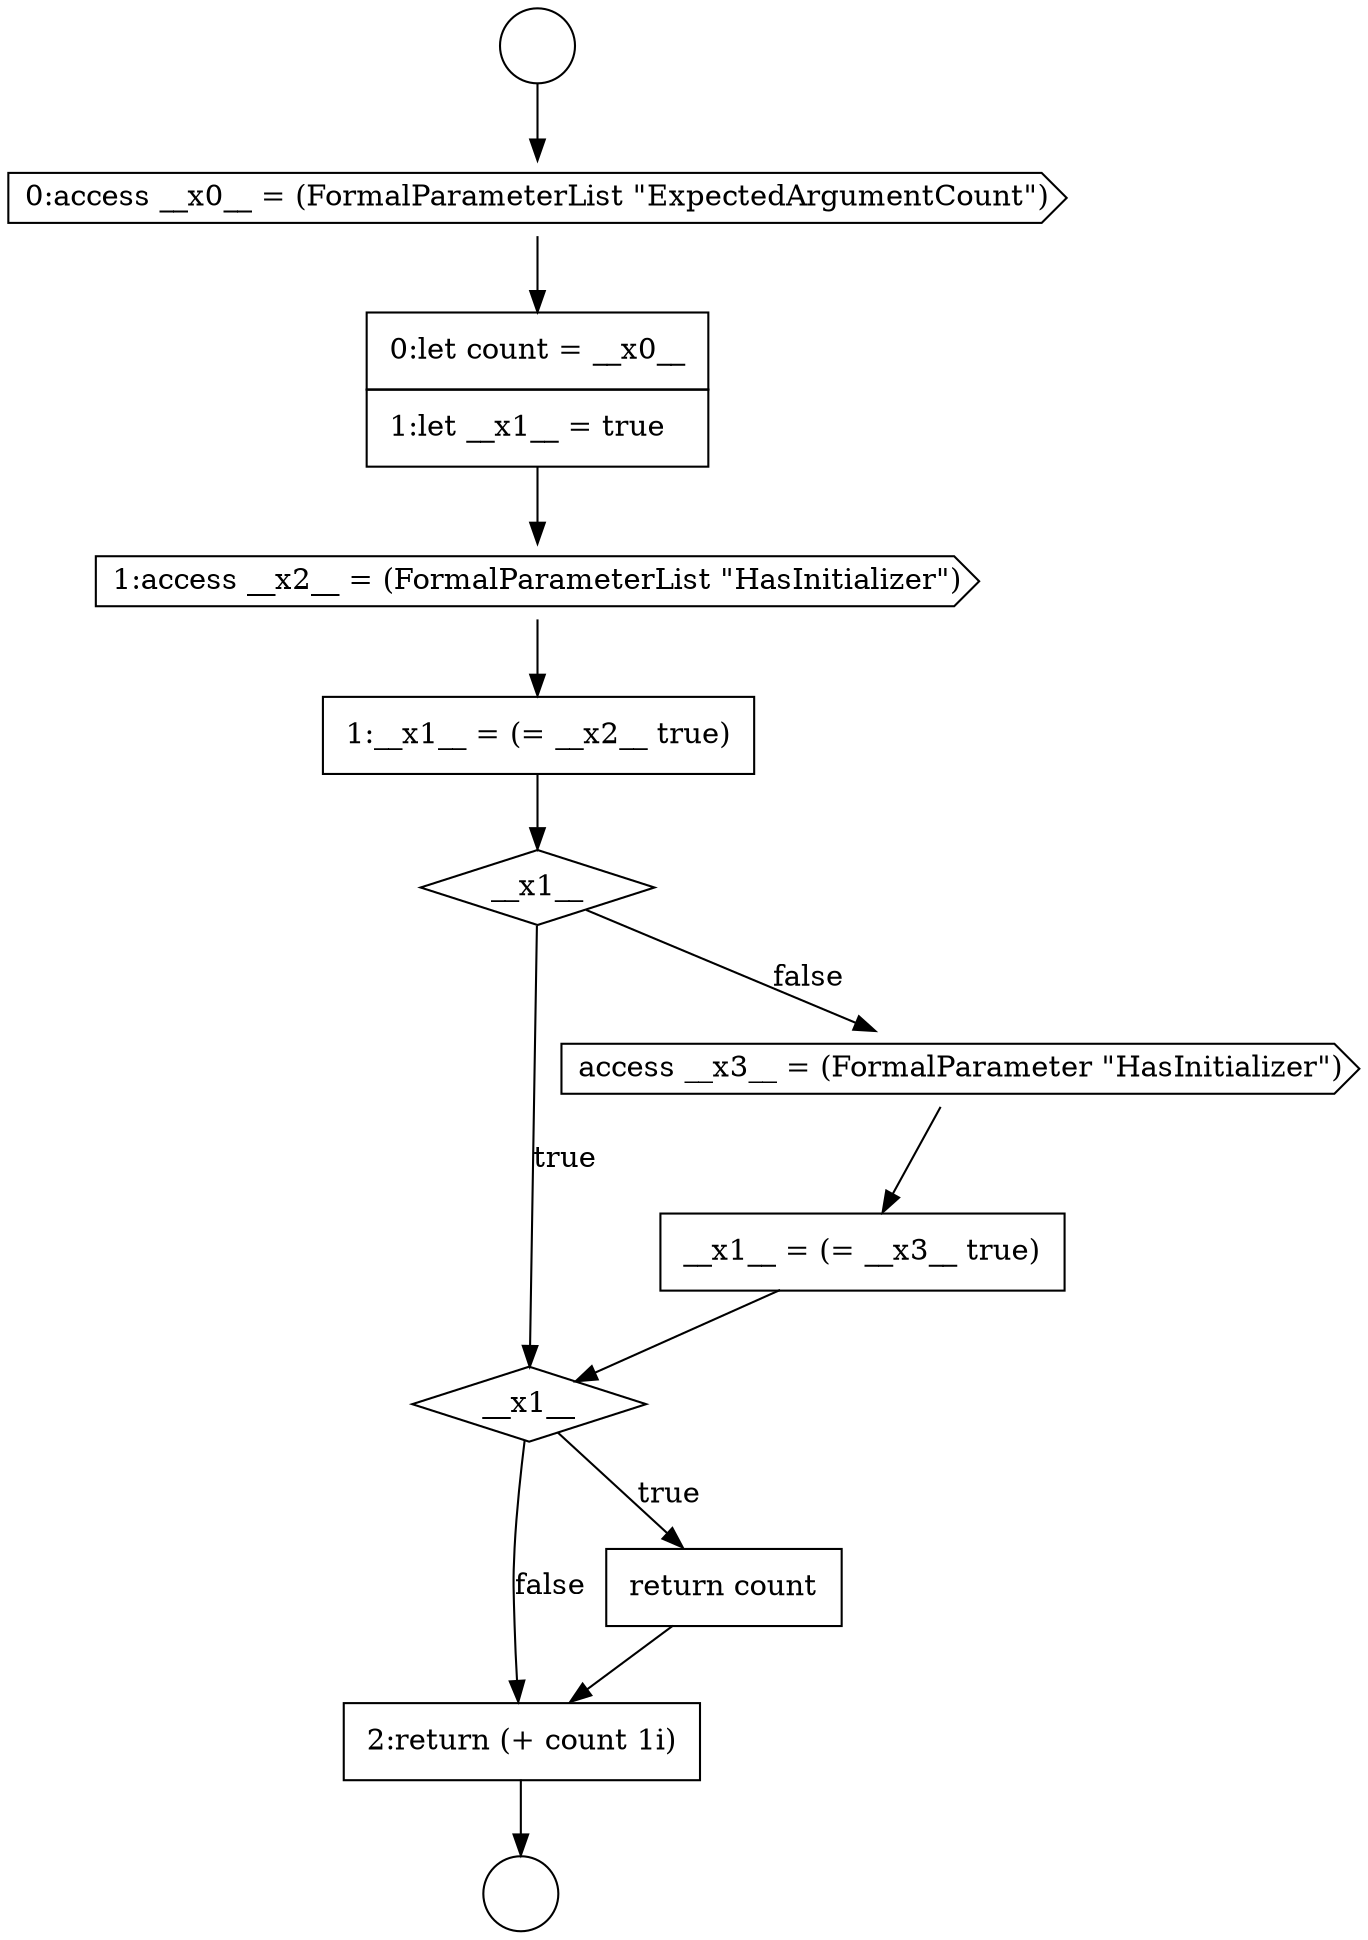 digraph {
  node8077 [shape=cds, label=<<font color="black">1:access __x2__ = (FormalParameterList &quot;HasInitializer&quot;)</font>> color="black" fillcolor="white" style=filled]
  node8082 [shape=diamond, label=<<font color="black">__x1__</font>> color="black" fillcolor="white" style=filled]
  node8078 [shape=none, margin=0, label=<<font color="black">
    <table border="0" cellborder="1" cellspacing="0" cellpadding="10">
      <tr><td align="left">1:__x1__ = (= __x2__ true)</td></tr>
    </table>
  </font>> color="black" fillcolor="white" style=filled]
  node8081 [shape=none, margin=0, label=<<font color="black">
    <table border="0" cellborder="1" cellspacing="0" cellpadding="10">
      <tr><td align="left">__x1__ = (= __x3__ true)</td></tr>
    </table>
  </font>> color="black" fillcolor="white" style=filled]
  node8073 [shape=circle label=" " color="black" fillcolor="white" style=filled]
  node8080 [shape=cds, label=<<font color="black">access __x3__ = (FormalParameter &quot;HasInitializer&quot;)</font>> color="black" fillcolor="white" style=filled]
  node8074 [shape=circle label=" " color="black" fillcolor="white" style=filled]
  node8079 [shape=diamond, label=<<font color="black">__x1__</font>> color="black" fillcolor="white" style=filled]
  node8084 [shape=none, margin=0, label=<<font color="black">
    <table border="0" cellborder="1" cellspacing="0" cellpadding="10">
      <tr><td align="left">2:return (+ count 1i)</td></tr>
    </table>
  </font>> color="black" fillcolor="white" style=filled]
  node8075 [shape=cds, label=<<font color="black">0:access __x0__ = (FormalParameterList &quot;ExpectedArgumentCount&quot;)</font>> color="black" fillcolor="white" style=filled]
  node8083 [shape=none, margin=0, label=<<font color="black">
    <table border="0" cellborder="1" cellspacing="0" cellpadding="10">
      <tr><td align="left">return count</td></tr>
    </table>
  </font>> color="black" fillcolor="white" style=filled]
  node8076 [shape=none, margin=0, label=<<font color="black">
    <table border="0" cellborder="1" cellspacing="0" cellpadding="10">
      <tr><td align="left">0:let count = __x0__</td></tr>
      <tr><td align="left">1:let __x1__ = true</td></tr>
    </table>
  </font>> color="black" fillcolor="white" style=filled]
  node8077 -> node8078 [ color="black"]
  node8083 -> node8084 [ color="black"]
  node8082 -> node8083 [label=<<font color="black">true</font>> color="black"]
  node8082 -> node8084 [label=<<font color="black">false</font>> color="black"]
  node8075 -> node8076 [ color="black"]
  node8079 -> node8082 [label=<<font color="black">true</font>> color="black"]
  node8079 -> node8080 [label=<<font color="black">false</font>> color="black"]
  node8073 -> node8075 [ color="black"]
  node8076 -> node8077 [ color="black"]
  node8078 -> node8079 [ color="black"]
  node8084 -> node8074 [ color="black"]
  node8080 -> node8081 [ color="black"]
  node8081 -> node8082 [ color="black"]
}
